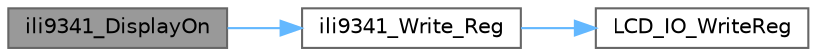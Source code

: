 digraph "ili9341_DisplayOn"
{
 // LATEX_PDF_SIZE
  bgcolor="transparent";
  edge [fontname=Helvetica,fontsize=10,labelfontname=Helvetica,labelfontsize=10];
  node [fontname=Helvetica,fontsize=10,shape=box,height=0.2,width=0.4];
  rankdir="LR";
  Node1 [id="Node000001",label="ili9341_DisplayOn",height=0.2,width=0.4,color="gray40", fillcolor="grey60", style="filled", fontcolor="black",tooltip="Enables the Display."];
  Node1 -> Node2 [id="edge1_Node000001_Node000002",color="steelblue1",style="solid",tooltip=" "];
  Node2 [id="Node000002",label="ili9341_Write_Reg",height=0.2,width=0.4,color="grey40", fillcolor="white", style="filled",URL="$group___i_l_i9341___exported___functions.html#ga4adb2f8560c2addc44f415420f56d783",tooltip="Writes to the selected LCD register."];
  Node2 -> Node3 [id="edge2_Node000002_Node000003",color="steelblue1",style="solid",tooltip=" "];
  Node3 [id="Node000003",label="LCD_IO_WriteReg",height=0.2,width=0.4,color="grey40", fillcolor="white", style="filled",URL="$group___i_l_i9341___exported___functions.html#ga435f47c3f7c327325ea17f71fae7cebc",tooltip="Writes register address."];
}
